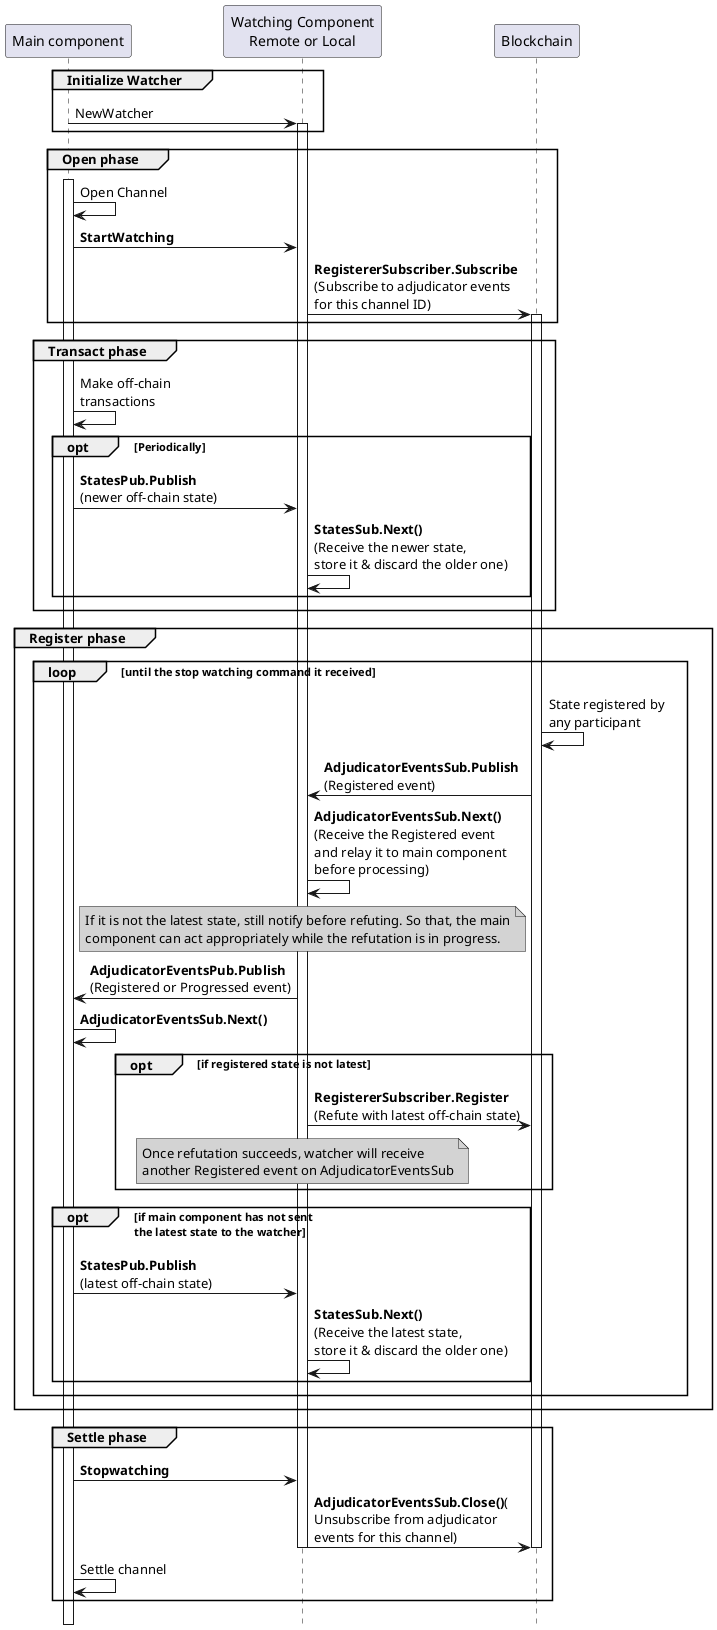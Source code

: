.. SPDX-FileCopyrightText: 2021 Hyperledger
   SPDX-License-Identifier: CC-BY-4.0

@startuml watcher
!pragma teoz true
hide footbox

participant "Main component" as main_component
participant "Watching Component\nRemote or Local" as watcher
participant "Blockchain" as blockchain

group Initialize Watcher
main_component -> watcher: NewWatcher
activate watcher
end

group Open phase
activate main_component
main_component -> main_component: Open Channel
main_component -> watcher: **StartWatching**
watcher -> blockchain: **RegistererSubscriber.Subscribe**\n(Subscribe to adjudicator events\nfor this channel ID)
activate blockchain
end

group Transact phase
main_component -> main_component: Make off-chain\ntransactions
opt Periodically
main_component -> watcher: **StatesPub.Publish**\n(newer off-chain state)
watcher -> watcher: **StatesSub.Next()**\n(Receive the newer state,\nstore it & discard the older one)
end
end

group Register phase
loop until the stop watching command it received
blockchain -> blockchain: State registered by\nany participant
watcher <- blockchain:**AdjudicatorEventsSub.Publish**\n(Registered event)
watcher -> watcher:**AdjudicatorEventsSub.Next()**\n(Receive the Registered event\nand relay it to main component\nbefore processing)
note over watcher #LightGray
If it is not the latest state, still notify before refuting. So that, the main
component can act appropriately while the refutation is in progress.
end note
main_component <- watcher: **AdjudicatorEventsPub.Publish**\n(Registered or Progressed event)
main_component -> main_component: **AdjudicatorEventsSub.Next()**
opt if registered state is not latest
watcher -> blockchain: **RegistererSubscriber.Register**\n(Refute with latest off-chain state)
note over watcher #LightGray
Once refutation succeeds, watcher will receive
another Registered event on AdjudicatorEventsSub
end note
end
opt if main component has not sent\nthe latest state to the watcher
main_component -> watcher: **StatesPub.Publish**\n(latest off-chain state)
watcher -> watcher: **StatesSub.Next()**\n(Receive the latest state,\nstore it & discard the older one)
end
end
end


group Settle phase 
main_component -> watcher: **Stopwatching**
watcher -> blockchain: **AdjudicatorEventsSub.Close()**(\nUnsubscribe from adjudicator\nevents for this channel)
deactivate blockchain
deactivate watcher
main_component -> main_component: Settle channel
end

@enduml
